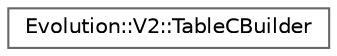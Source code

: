 digraph "Graphical Class Hierarchy"
{
 // LATEX_PDF_SIZE
  bgcolor="transparent";
  edge [fontname=Helvetica,fontsize=10,labelfontname=Helvetica,labelfontsize=10];
  node [fontname=Helvetica,fontsize=10,shape=box,height=0.2,width=0.4];
  rankdir="LR";
  Node0 [id="Node000000",label="Evolution::V2::TableCBuilder",height=0.2,width=0.4,color="grey40", fillcolor="white", style="filled",URL="$structEvolution_1_1V2_1_1TableCBuilder.html",tooltip=" "];
}
